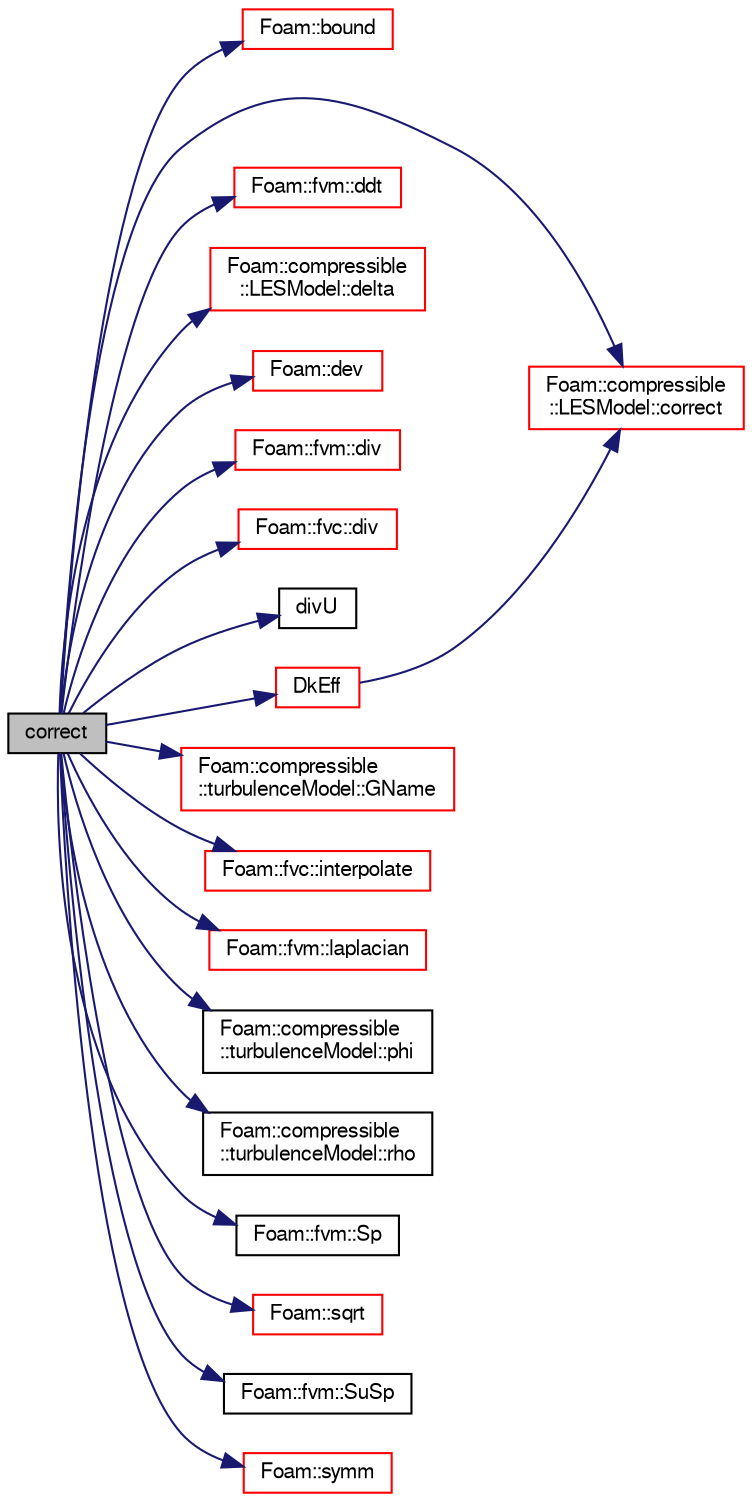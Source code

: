 digraph "correct"
{
  bgcolor="transparent";
  edge [fontname="FreeSans",fontsize="10",labelfontname="FreeSans",labelfontsize="10"];
  node [fontname="FreeSans",fontsize="10",shape=record];
  rankdir="LR";
  Node378 [label="correct",height=0.2,width=0.4,color="black", fillcolor="grey75", style="filled", fontcolor="black"];
  Node378 -> Node379 [color="midnightblue",fontsize="10",style="solid",fontname="FreeSans"];
  Node379 [label="Foam::bound",height=0.2,width=0.4,color="red",URL="$a21124.html#a334b2a2d0ce7997d360f7a018174a077",tooltip="Bound the given scalar field if it has gone unbounded. "];
  Node378 -> Node693 [color="midnightblue",fontsize="10",style="solid",fontname="FreeSans"];
  Node693 [label="Foam::compressible\l::LESModel::correct",height=0.2,width=0.4,color="red",URL="$a30634.html#a3ae44b28050c3aa494c1d8e18cf618c1",tooltip="Correct Eddy-Viscosity and related properties. "];
  Node378 -> Node696 [color="midnightblue",fontsize="10",style="solid",fontname="FreeSans"];
  Node696 [label="Foam::fvm::ddt",height=0.2,width=0.4,color="red",URL="$a21135.html#a2d88eca98ab69b84af7ddb96e35f5a44"];
  Node378 -> Node697 [color="midnightblue",fontsize="10",style="solid",fontname="FreeSans"];
  Node697 [label="Foam::compressible\l::LESModel::delta",height=0.2,width=0.4,color="red",URL="$a30634.html#ae1d8f7535eb39381966ede312047ed6b",tooltip="Access function to filter width. "];
  Node378 -> Node699 [color="midnightblue",fontsize="10",style="solid",fontname="FreeSans"];
  Node699 [label="Foam::dev",height=0.2,width=0.4,color="red",URL="$a21124.html#a042ede1d98e91923a7cc5e14e9f86854"];
  Node378 -> Node700 [color="midnightblue",fontsize="10",style="solid",fontname="FreeSans"];
  Node700 [label="Foam::fvm::div",height=0.2,width=0.4,color="red",URL="$a21135.html#a058dd4757c11ae656c8d576632b33d25"];
  Node378 -> Node562 [color="midnightblue",fontsize="10",style="solid",fontname="FreeSans"];
  Node562 [label="Foam::fvc::div",height=0.2,width=0.4,color="red",URL="$a21134.html#a585533948ad80abfe589d920c641f251"];
  Node378 -> Node709 [color="midnightblue",fontsize="10",style="solid",fontname="FreeSans"];
  Node709 [label="divU",height=0.2,width=0.4,color="black",URL="$a38540.html#a09bc63f3dad0c233d722b7374810ad3d"];
  Node378 -> Node710 [color="midnightblue",fontsize="10",style="solid",fontname="FreeSans"];
  Node710 [label="DkEff",height=0.2,width=0.4,color="red",URL="$a30630.html#a1faa4b448524c4de622637dc51aa4a30",tooltip="Return the effective diffusivity for k. "];
  Node710 -> Node693 [color="midnightblue",fontsize="10",style="solid",fontname="FreeSans"];
  Node378 -> Node756 [color="midnightblue",fontsize="10",style="solid",fontname="FreeSans"];
  Node756 [label="Foam::compressible\l::turbulenceModel::GName",height=0.2,width=0.4,color="red",URL="$a30818.html#a530c14556551704a03baa28ac70a78a0",tooltip="Helper function to return the nam eof the turbulence G field. "];
  Node378 -> Node757 [color="midnightblue",fontsize="10",style="solid",fontname="FreeSans"];
  Node757 [label="Foam::fvc::interpolate",height=0.2,width=0.4,color="red",URL="$a21134.html#addbc18784300dd0955a9bf79f8e2c43b"];
  Node378 -> Node758 [color="midnightblue",fontsize="10",style="solid",fontname="FreeSans"];
  Node758 [label="Foam::fvm::laplacian",height=0.2,width=0.4,color="red",URL="$a21135.html#a05679b154654e47e9f1e2fbd2bc0bae0"];
  Node378 -> Node759 [color="midnightblue",fontsize="10",style="solid",fontname="FreeSans"];
  Node759 [label="Foam::compressible\l::turbulenceModel::phi",height=0.2,width=0.4,color="black",URL="$a30818.html#afa376adc6cc59952d2f6f2ad38bba068",tooltip="Access function to flux field. "];
  Node378 -> Node760 [color="midnightblue",fontsize="10",style="solid",fontname="FreeSans"];
  Node760 [label="Foam::compressible\l::turbulenceModel::rho",height=0.2,width=0.4,color="black",URL="$a30818.html#a85451bc9acf825ab1d3c3c143714bc38",tooltip="Access function to density field. "];
  Node378 -> Node761 [color="midnightblue",fontsize="10",style="solid",fontname="FreeSans"];
  Node761 [label="Foam::fvm::Sp",height=0.2,width=0.4,color="black",URL="$a21135.html#a67e0938495ebeac7ad57361957720554"];
  Node378 -> Node762 [color="midnightblue",fontsize="10",style="solid",fontname="FreeSans"];
  Node762 [label="Foam::sqrt",height=0.2,width=0.4,color="red",URL="$a21124.html#a8616bd62eebf2342a80222fecb1bda71"];
  Node378 -> Node763 [color="midnightblue",fontsize="10",style="solid",fontname="FreeSans"];
  Node763 [label="Foam::fvm::SuSp",height=0.2,width=0.4,color="black",URL="$a21135.html#afbc5644dc62f3adaff3848482484e0a6"];
  Node378 -> Node764 [color="midnightblue",fontsize="10",style="solid",fontname="FreeSans"];
  Node764 [label="Foam::symm",height=0.2,width=0.4,color="red",URL="$a21124.html#a112755faabb5ff081d7a25a936a1d3c4"];
}
